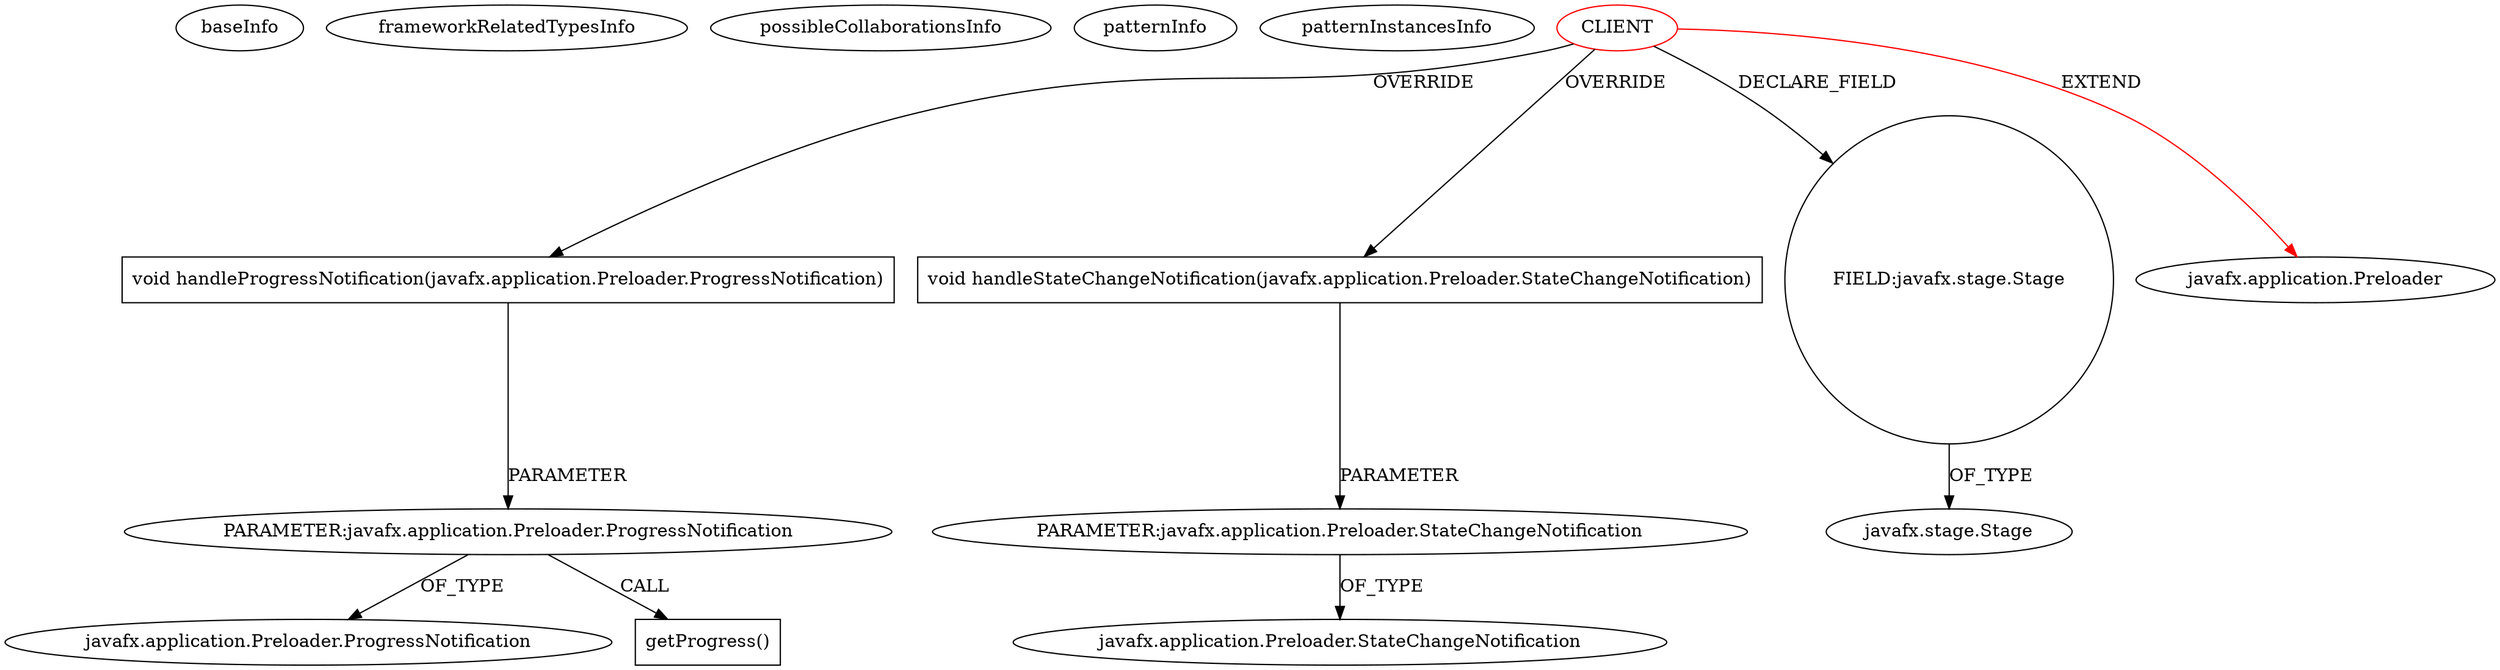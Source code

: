 digraph {
baseInfo[graphId=3973,category="pattern",isAnonymous=false,possibleRelation=false]
frameworkRelatedTypesInfo[0="javafx.application.Preloader"]
possibleCollaborationsInfo[]
patternInfo[frequency=2.0,patternRootClient=0]
patternInstancesInfo[0="AMITCCILGITHUB-Contacts~/AMITCCILGITHUB-Contacts/Contacts-master/Contacts/src/org/apandey/preloader/ContactPreloader.java~ContactPreloader~33",1="DC37-Super-Mario-Paint~/DC37-Super-Mario-Paint/Super-Mario-Paint-master/src/smp/fx/SplashScreen.java~SplashScreen~293"]
8[label="javafx.application.Preloader.ProgressNotification",vertexType="FRAMEWORK_CLASS_TYPE",isFrameworkType=false]
7[label="PARAMETER:javafx.application.Preloader.ProgressNotification",vertexType="PARAMETER_DECLARATION",isFrameworkType=false]
15[label="getProgress()",vertexType="INSIDE_CALL",isFrameworkType=false,shape=box]
6[label="void handleProgressNotification(javafx.application.Preloader.ProgressNotification)",vertexType="OVERRIDING_METHOD_DECLARATION",isFrameworkType=false,shape=box]
0[label="CLIENT",vertexType="ROOT_CLIENT_CLASS_DECLARATION",isFrameworkType=false,color=red]
18[label="void handleStateChangeNotification(javafx.application.Preloader.StateChangeNotification)",vertexType="OVERRIDING_METHOD_DECLARATION",isFrameworkType=false,shape=box]
4[label="FIELD:javafx.stage.Stage",vertexType="FIELD_DECLARATION",isFrameworkType=false,shape=circle]
1[label="javafx.application.Preloader",vertexType="FRAMEWORK_CLASS_TYPE",isFrameworkType=false]
5[label="javafx.stage.Stage",vertexType="FRAMEWORK_CLASS_TYPE",isFrameworkType=false]
19[label="PARAMETER:javafx.application.Preloader.StateChangeNotification",vertexType="PARAMETER_DECLARATION",isFrameworkType=false]
20[label="javafx.application.Preloader.StateChangeNotification",vertexType="FRAMEWORK_CLASS_TYPE",isFrameworkType=false]
4->5[label="OF_TYPE"]
7->8[label="OF_TYPE"]
7->15[label="CALL"]
0->6[label="OVERRIDE"]
6->7[label="PARAMETER"]
0->18[label="OVERRIDE"]
0->4[label="DECLARE_FIELD"]
19->20[label="OF_TYPE"]
0->1[label="EXTEND",color=red]
18->19[label="PARAMETER"]
}
